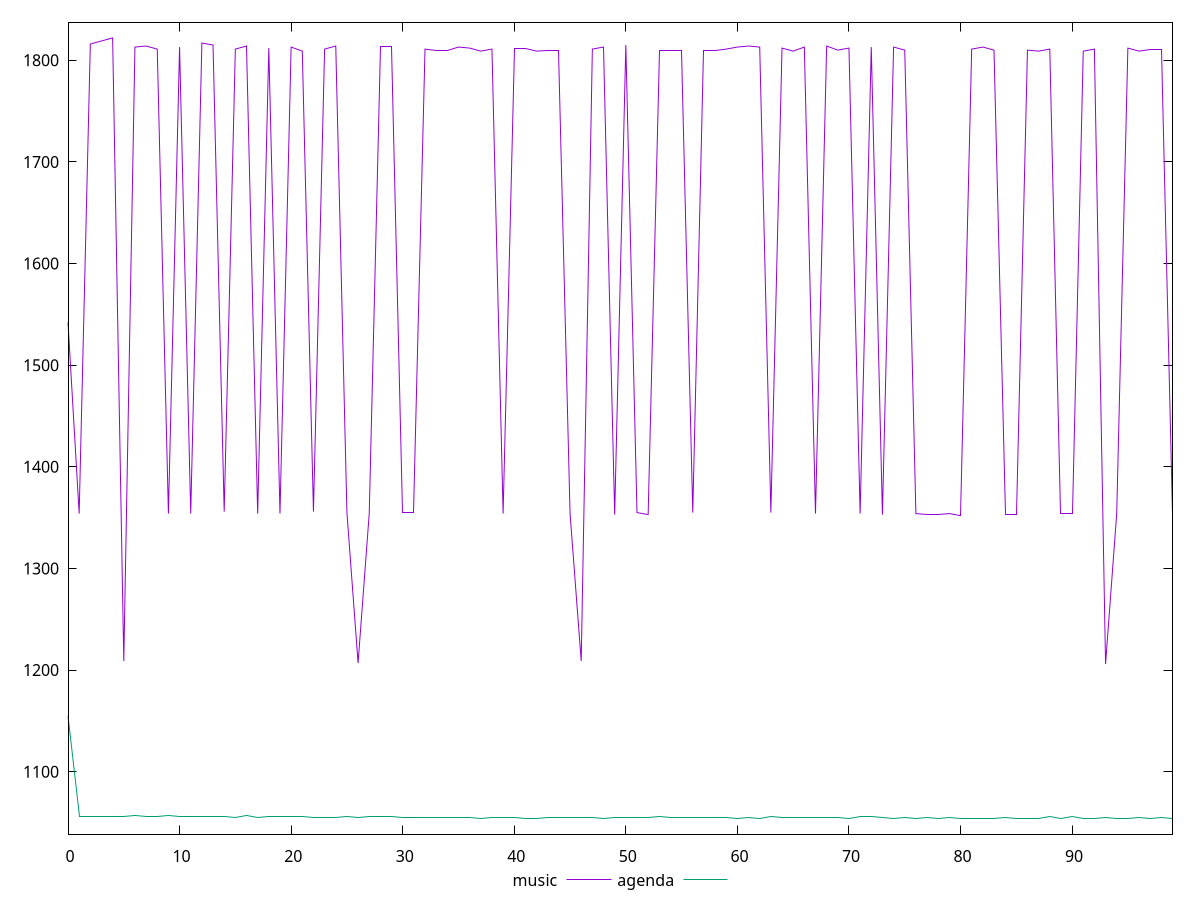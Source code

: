 reset

$music <<EOF
0 1542
1 1354
2 1816
3 1819
4 1822
5 1209
6 1813
7 1814
8 1811
9 1354
10 1813
11 1354
12 1817
13 1815
14 1356
15 1811
16 1814
17 1354
18 1812
19 1354
20 1813
21 1809
22 1356
23 1811
24 1814
25 1355
26 1207
27 1354
28 1814
29 1814
30 1355
31 1355
32 1811
33 1810
34 1810
35 1813
36 1812
37 1809
38 1811
39 1354
40 1812
41 1812
42 1809
43 1810
44 1810
45 1354
46 1209
47 1811
48 1813
49 1353
50 1815
51 1355
52 1353
53 1810
54 1810
55 1810
56 1355
57 1810
58 1810
59 1811
60 1813
61 1814
62 1813
63 1355
64 1812
65 1809
66 1813
67 1354
68 1814
69 1810
70 1812
71 1354
72 1813
73 1353
74 1813
75 1810
76 1354
77 1353
78 1353
79 1354
80 1352
81 1811
82 1813
83 1810
84 1353
85 1353
86 1810
87 1809
88 1811
89 1354
90 1354
91 1809
92 1811
93 1206
94 1354
95 1812
96 1809
97 1811
98 1811
99 1353
EOF

$agenda <<EOF
0 1155
1 1056
2 1056
3 1056
4 1056
5 1056
6 1057
7 1056
8 1056
9 1057
10 1056
11 1056
12 1056
13 1056
14 1056
15 1055
16 1057
17 1055
18 1056
19 1056
20 1056
21 1056
22 1055
23 1055
24 1055
25 1056
26 1055
27 1056
28 1056
29 1056
30 1055
31 1055
32 1055
33 1055
34 1055
35 1055
36 1055
37 1054
38 1055
39 1055
40 1055
41 1054
42 1054
43 1055
44 1055
45 1055
46 1055
47 1055
48 1054
49 1055
50 1055
51 1055
52 1055
53 1056
54 1055
55 1055
56 1055
57 1055
58 1055
59 1055
60 1054
61 1055
62 1054
63 1056
64 1055
65 1055
66 1055
67 1055
68 1055
69 1055
70 1054
71 1056
72 1056
73 1055
74 1054
75 1055
76 1054
77 1055
78 1054
79 1055
80 1054
81 1054
82 1054
83 1054
84 1055
85 1054
86 1054
87 1054
88 1056
89 1054
90 1056
91 1054
92 1054
93 1055
94 1054
95 1054
96 1055
97 1054
98 1055
99 1054
EOF

set key outside below
set xrange [0:99]
set yrange [1038.64:1837.36]
set trange [1038.64:1837.36]
set terminal svg size 640, 520 enhanced background rgb 'white'
set output "reports/report_00032_2021-02-25T10-28-15.087Z/uses-rel-preload/comparison/line/0_vs_1.svg"

plot $music title "music" with line, \
     $agenda title "agenda" with line

reset

